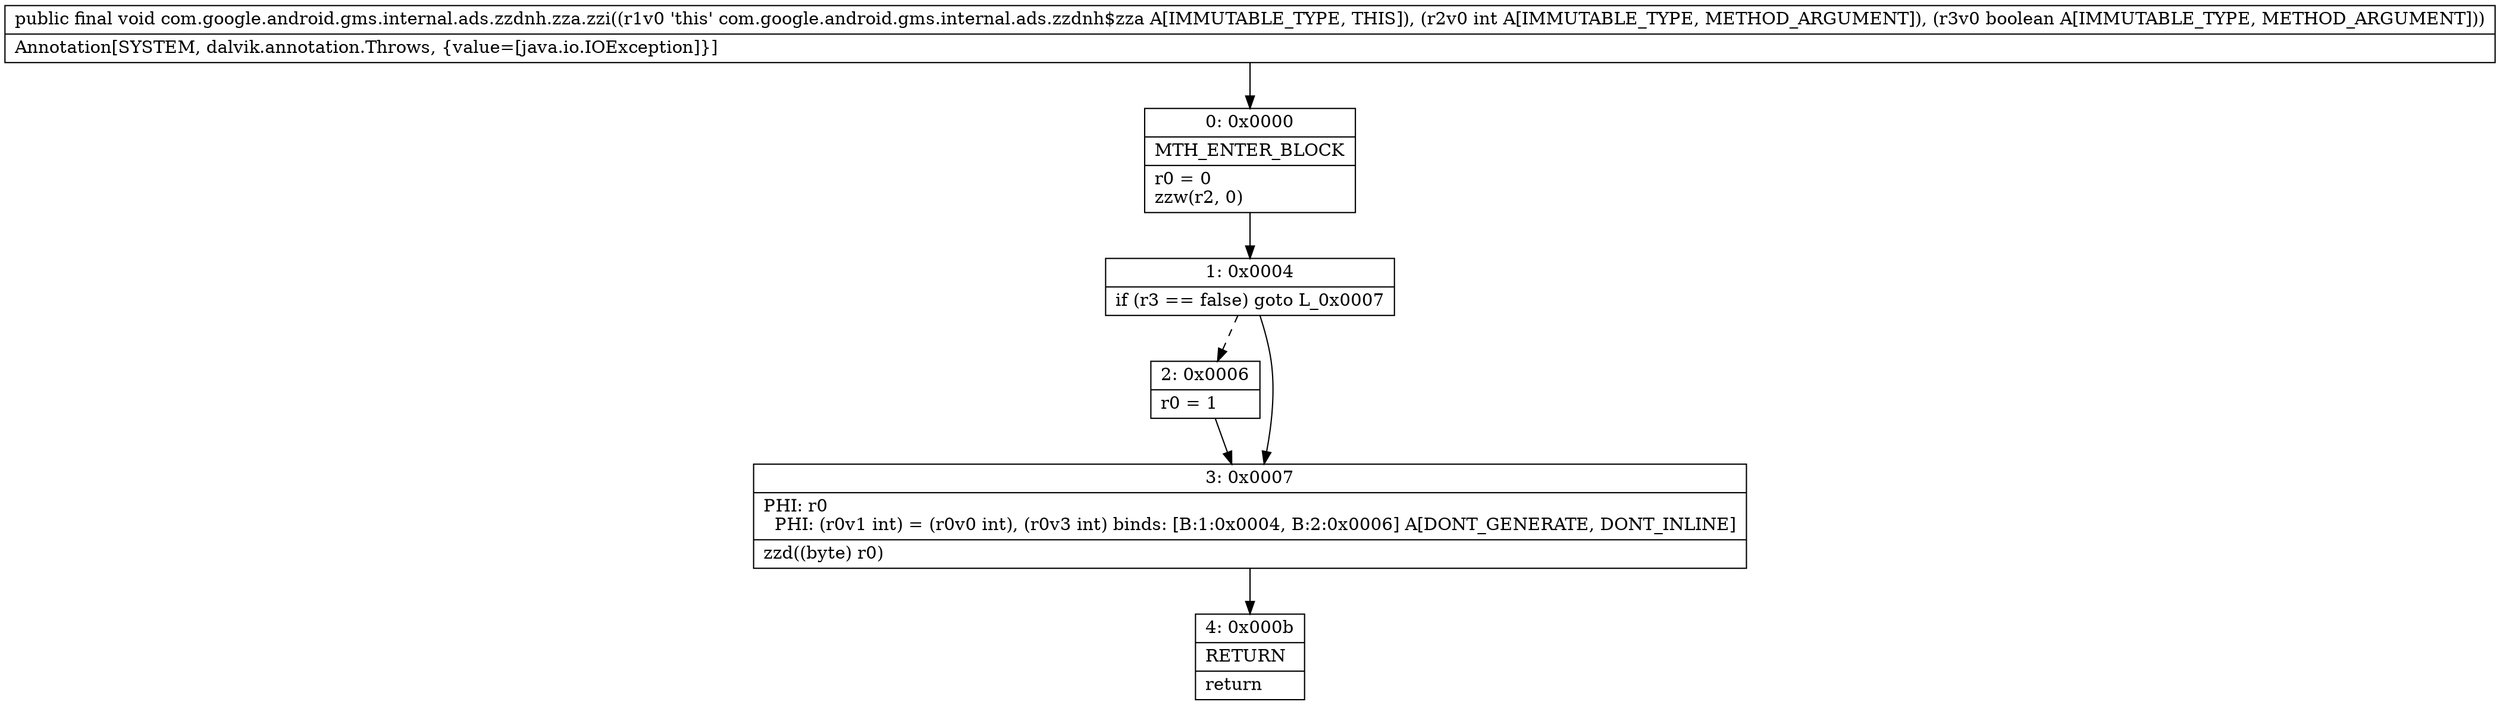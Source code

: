 digraph "CFG forcom.google.android.gms.internal.ads.zzdnh.zza.zzi(IZ)V" {
Node_0 [shape=record,label="{0\:\ 0x0000|MTH_ENTER_BLOCK\l|r0 = 0\lzzw(r2, 0)\l}"];
Node_1 [shape=record,label="{1\:\ 0x0004|if (r3 == false) goto L_0x0007\l}"];
Node_2 [shape=record,label="{2\:\ 0x0006|r0 = 1\l}"];
Node_3 [shape=record,label="{3\:\ 0x0007|PHI: r0 \l  PHI: (r0v1 int) = (r0v0 int), (r0v3 int) binds: [B:1:0x0004, B:2:0x0006] A[DONT_GENERATE, DONT_INLINE]\l|zzd((byte) r0)\l}"];
Node_4 [shape=record,label="{4\:\ 0x000b|RETURN\l|return\l}"];
MethodNode[shape=record,label="{public final void com.google.android.gms.internal.ads.zzdnh.zza.zzi((r1v0 'this' com.google.android.gms.internal.ads.zzdnh$zza A[IMMUTABLE_TYPE, THIS]), (r2v0 int A[IMMUTABLE_TYPE, METHOD_ARGUMENT]), (r3v0 boolean A[IMMUTABLE_TYPE, METHOD_ARGUMENT]))  | Annotation[SYSTEM, dalvik.annotation.Throws, \{value=[java.io.IOException]\}]\l}"];
MethodNode -> Node_0;
Node_0 -> Node_1;
Node_1 -> Node_2[style=dashed];
Node_1 -> Node_3;
Node_2 -> Node_3;
Node_3 -> Node_4;
}

